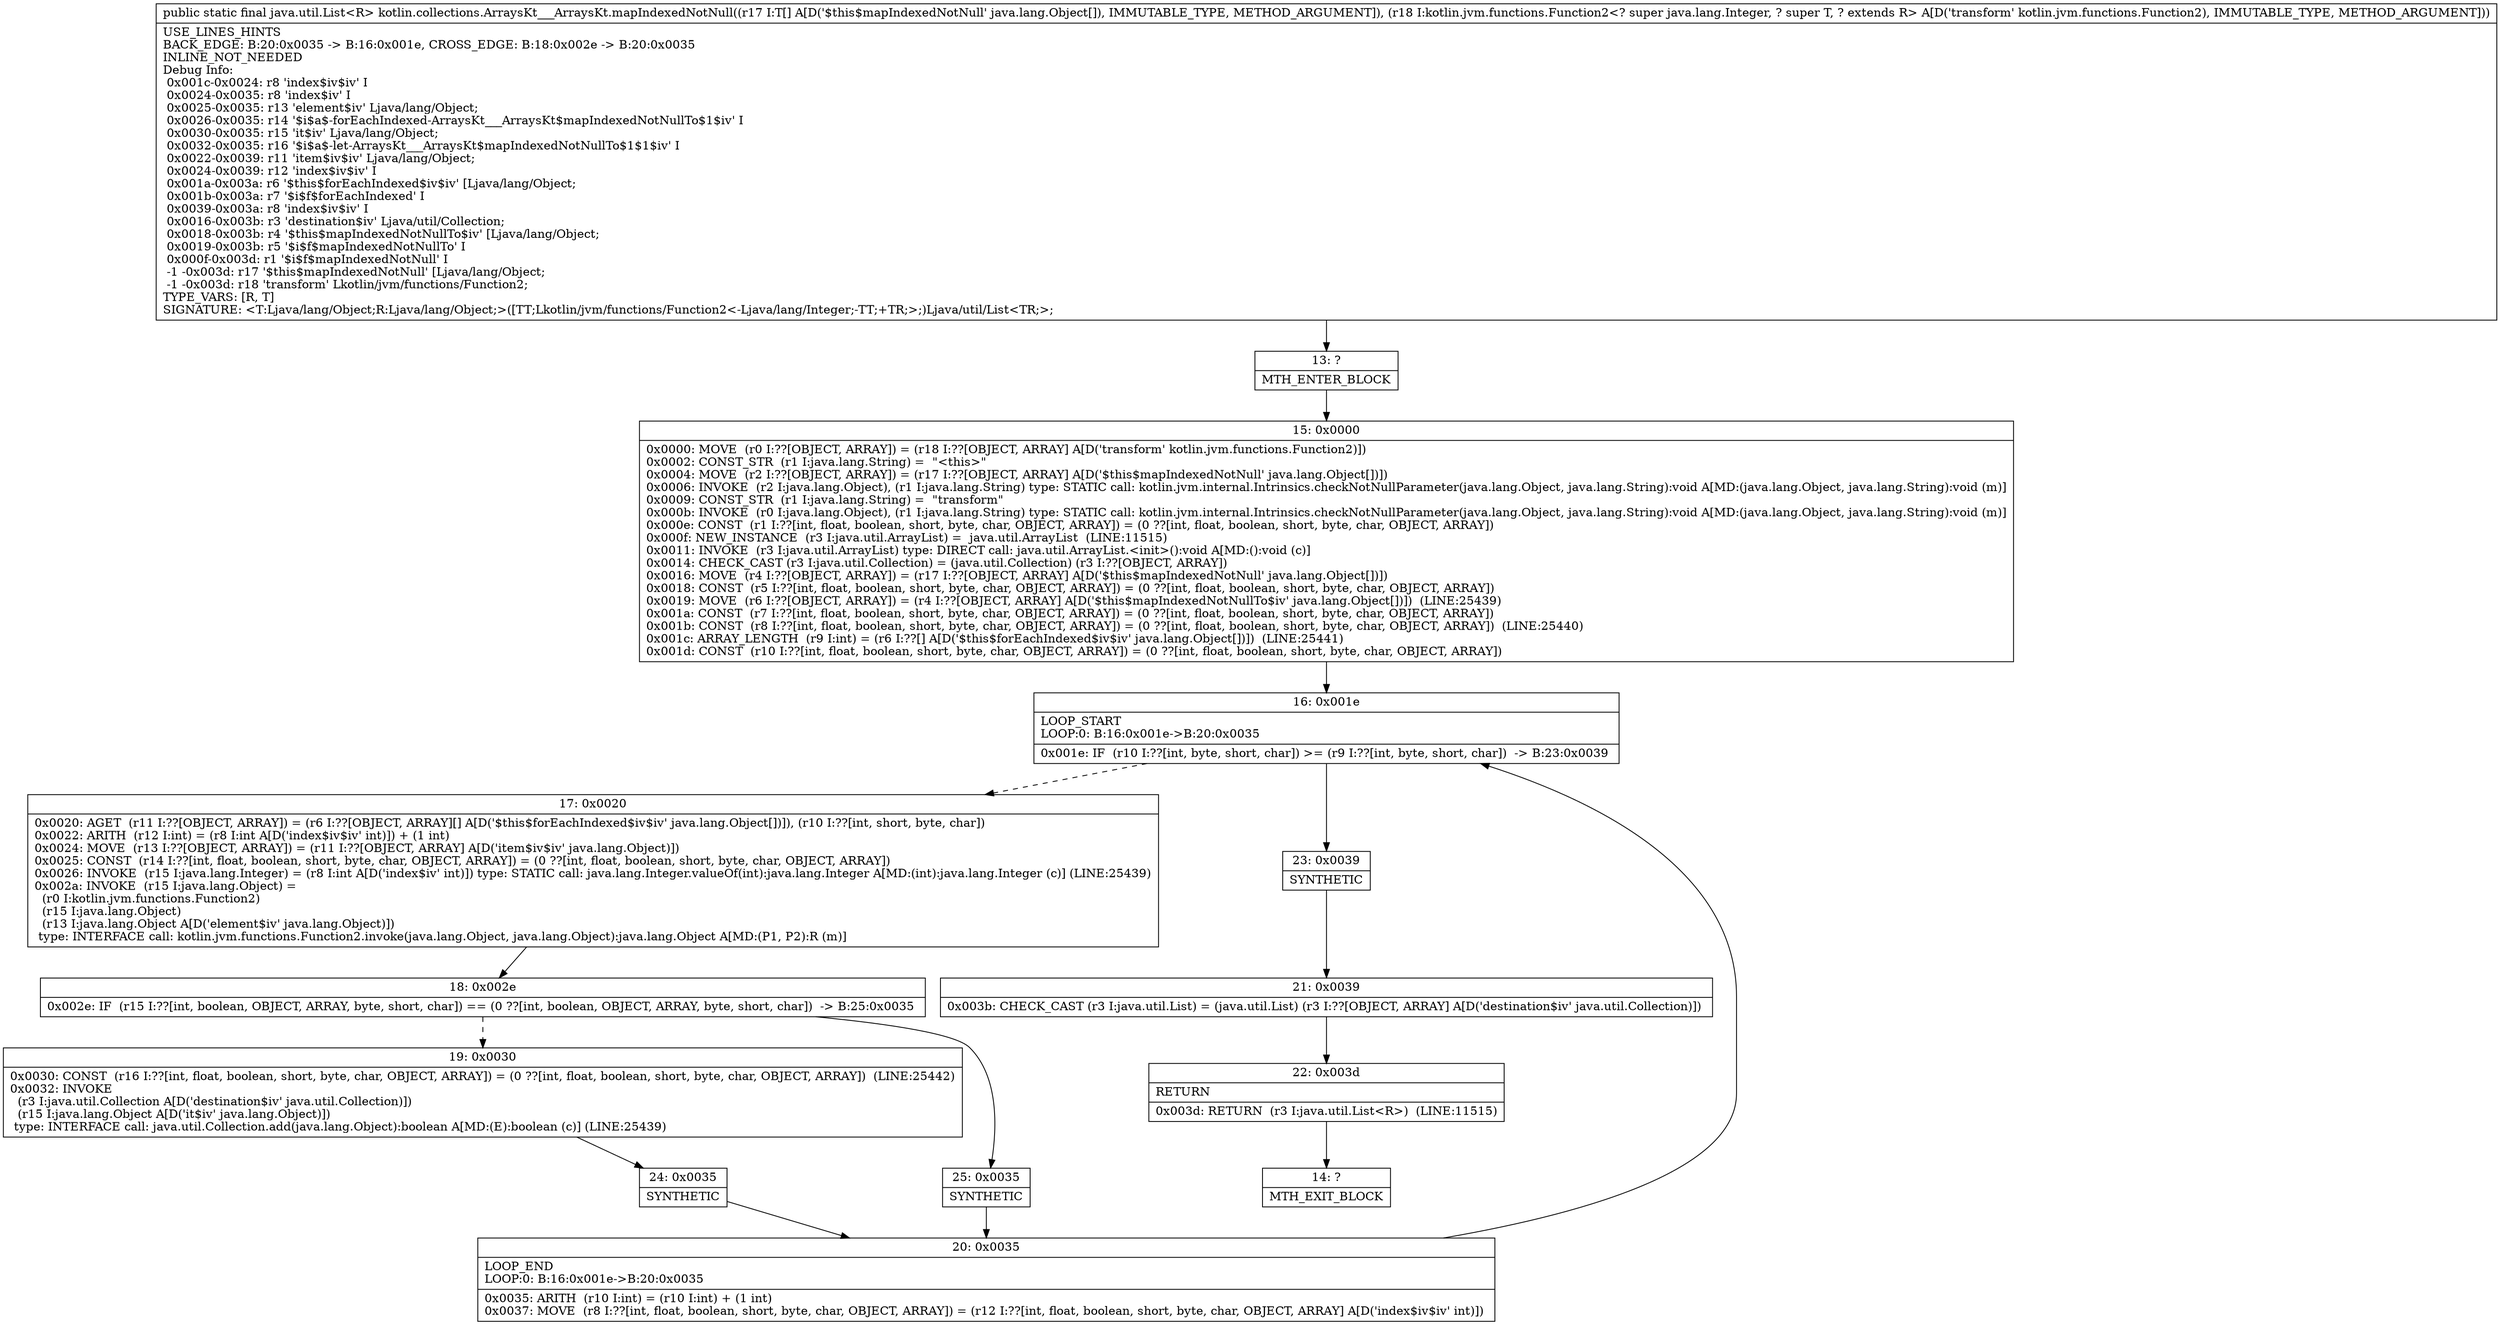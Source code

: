 digraph "CFG forkotlin.collections.ArraysKt___ArraysKt.mapIndexedNotNull([Ljava\/lang\/Object;Lkotlin\/jvm\/functions\/Function2;)Ljava\/util\/List;" {
Node_13 [shape=record,label="{13\:\ ?|MTH_ENTER_BLOCK\l}"];
Node_15 [shape=record,label="{15\:\ 0x0000|0x0000: MOVE  (r0 I:??[OBJECT, ARRAY]) = (r18 I:??[OBJECT, ARRAY] A[D('transform' kotlin.jvm.functions.Function2)]) \l0x0002: CONST_STR  (r1 I:java.lang.String) =  \"\<this\>\" \l0x0004: MOVE  (r2 I:??[OBJECT, ARRAY]) = (r17 I:??[OBJECT, ARRAY] A[D('$this$mapIndexedNotNull' java.lang.Object[])]) \l0x0006: INVOKE  (r2 I:java.lang.Object), (r1 I:java.lang.String) type: STATIC call: kotlin.jvm.internal.Intrinsics.checkNotNullParameter(java.lang.Object, java.lang.String):void A[MD:(java.lang.Object, java.lang.String):void (m)]\l0x0009: CONST_STR  (r1 I:java.lang.String) =  \"transform\" \l0x000b: INVOKE  (r0 I:java.lang.Object), (r1 I:java.lang.String) type: STATIC call: kotlin.jvm.internal.Intrinsics.checkNotNullParameter(java.lang.Object, java.lang.String):void A[MD:(java.lang.Object, java.lang.String):void (m)]\l0x000e: CONST  (r1 I:??[int, float, boolean, short, byte, char, OBJECT, ARRAY]) = (0 ??[int, float, boolean, short, byte, char, OBJECT, ARRAY]) \l0x000f: NEW_INSTANCE  (r3 I:java.util.ArrayList) =  java.util.ArrayList  (LINE:11515)\l0x0011: INVOKE  (r3 I:java.util.ArrayList) type: DIRECT call: java.util.ArrayList.\<init\>():void A[MD:():void (c)]\l0x0014: CHECK_CAST (r3 I:java.util.Collection) = (java.util.Collection) (r3 I:??[OBJECT, ARRAY]) \l0x0016: MOVE  (r4 I:??[OBJECT, ARRAY]) = (r17 I:??[OBJECT, ARRAY] A[D('$this$mapIndexedNotNull' java.lang.Object[])]) \l0x0018: CONST  (r5 I:??[int, float, boolean, short, byte, char, OBJECT, ARRAY]) = (0 ??[int, float, boolean, short, byte, char, OBJECT, ARRAY]) \l0x0019: MOVE  (r6 I:??[OBJECT, ARRAY]) = (r4 I:??[OBJECT, ARRAY] A[D('$this$mapIndexedNotNullTo$iv' java.lang.Object[])])  (LINE:25439)\l0x001a: CONST  (r7 I:??[int, float, boolean, short, byte, char, OBJECT, ARRAY]) = (0 ??[int, float, boolean, short, byte, char, OBJECT, ARRAY]) \l0x001b: CONST  (r8 I:??[int, float, boolean, short, byte, char, OBJECT, ARRAY]) = (0 ??[int, float, boolean, short, byte, char, OBJECT, ARRAY])  (LINE:25440)\l0x001c: ARRAY_LENGTH  (r9 I:int) = (r6 I:??[] A[D('$this$forEachIndexed$iv$iv' java.lang.Object[])])  (LINE:25441)\l0x001d: CONST  (r10 I:??[int, float, boolean, short, byte, char, OBJECT, ARRAY]) = (0 ??[int, float, boolean, short, byte, char, OBJECT, ARRAY]) \l}"];
Node_16 [shape=record,label="{16\:\ 0x001e|LOOP_START\lLOOP:0: B:16:0x001e\-\>B:20:0x0035\l|0x001e: IF  (r10 I:??[int, byte, short, char]) \>= (r9 I:??[int, byte, short, char])  \-\> B:23:0x0039 \l}"];
Node_17 [shape=record,label="{17\:\ 0x0020|0x0020: AGET  (r11 I:??[OBJECT, ARRAY]) = (r6 I:??[OBJECT, ARRAY][] A[D('$this$forEachIndexed$iv$iv' java.lang.Object[])]), (r10 I:??[int, short, byte, char]) \l0x0022: ARITH  (r12 I:int) = (r8 I:int A[D('index$iv$iv' int)]) + (1 int) \l0x0024: MOVE  (r13 I:??[OBJECT, ARRAY]) = (r11 I:??[OBJECT, ARRAY] A[D('item$iv$iv' java.lang.Object)]) \l0x0025: CONST  (r14 I:??[int, float, boolean, short, byte, char, OBJECT, ARRAY]) = (0 ??[int, float, boolean, short, byte, char, OBJECT, ARRAY]) \l0x0026: INVOKE  (r15 I:java.lang.Integer) = (r8 I:int A[D('index$iv' int)]) type: STATIC call: java.lang.Integer.valueOf(int):java.lang.Integer A[MD:(int):java.lang.Integer (c)] (LINE:25439)\l0x002a: INVOKE  (r15 I:java.lang.Object) = \l  (r0 I:kotlin.jvm.functions.Function2)\l  (r15 I:java.lang.Object)\l  (r13 I:java.lang.Object A[D('element$iv' java.lang.Object)])\l type: INTERFACE call: kotlin.jvm.functions.Function2.invoke(java.lang.Object, java.lang.Object):java.lang.Object A[MD:(P1, P2):R (m)]\l}"];
Node_18 [shape=record,label="{18\:\ 0x002e|0x002e: IF  (r15 I:??[int, boolean, OBJECT, ARRAY, byte, short, char]) == (0 ??[int, boolean, OBJECT, ARRAY, byte, short, char])  \-\> B:25:0x0035 \l}"];
Node_19 [shape=record,label="{19\:\ 0x0030|0x0030: CONST  (r16 I:??[int, float, boolean, short, byte, char, OBJECT, ARRAY]) = (0 ??[int, float, boolean, short, byte, char, OBJECT, ARRAY])  (LINE:25442)\l0x0032: INVOKE  \l  (r3 I:java.util.Collection A[D('destination$iv' java.util.Collection)])\l  (r15 I:java.lang.Object A[D('it$iv' java.lang.Object)])\l type: INTERFACE call: java.util.Collection.add(java.lang.Object):boolean A[MD:(E):boolean (c)] (LINE:25439)\l}"];
Node_24 [shape=record,label="{24\:\ 0x0035|SYNTHETIC\l}"];
Node_20 [shape=record,label="{20\:\ 0x0035|LOOP_END\lLOOP:0: B:16:0x001e\-\>B:20:0x0035\l|0x0035: ARITH  (r10 I:int) = (r10 I:int) + (1 int) \l0x0037: MOVE  (r8 I:??[int, float, boolean, short, byte, char, OBJECT, ARRAY]) = (r12 I:??[int, float, boolean, short, byte, char, OBJECT, ARRAY] A[D('index$iv$iv' int)]) \l}"];
Node_25 [shape=record,label="{25\:\ 0x0035|SYNTHETIC\l}"];
Node_23 [shape=record,label="{23\:\ 0x0039|SYNTHETIC\l}"];
Node_21 [shape=record,label="{21\:\ 0x0039|0x003b: CHECK_CAST (r3 I:java.util.List) = (java.util.List) (r3 I:??[OBJECT, ARRAY] A[D('destination$iv' java.util.Collection)]) \l}"];
Node_22 [shape=record,label="{22\:\ 0x003d|RETURN\l|0x003d: RETURN  (r3 I:java.util.List\<R\>)  (LINE:11515)\l}"];
Node_14 [shape=record,label="{14\:\ ?|MTH_EXIT_BLOCK\l}"];
MethodNode[shape=record,label="{public static final java.util.List\<R\> kotlin.collections.ArraysKt___ArraysKt.mapIndexedNotNull((r17 I:T[] A[D('$this$mapIndexedNotNull' java.lang.Object[]), IMMUTABLE_TYPE, METHOD_ARGUMENT]), (r18 I:kotlin.jvm.functions.Function2\<? super java.lang.Integer, ? super T, ? extends R\> A[D('transform' kotlin.jvm.functions.Function2), IMMUTABLE_TYPE, METHOD_ARGUMENT]))  | USE_LINES_HINTS\lBACK_EDGE: B:20:0x0035 \-\> B:16:0x001e, CROSS_EDGE: B:18:0x002e \-\> B:20:0x0035\lINLINE_NOT_NEEDED\lDebug Info:\l  0x001c\-0x0024: r8 'index$iv$iv' I\l  0x0024\-0x0035: r8 'index$iv' I\l  0x0025\-0x0035: r13 'element$iv' Ljava\/lang\/Object;\l  0x0026\-0x0035: r14 '$i$a$\-forEachIndexed\-ArraysKt___ArraysKt$mapIndexedNotNullTo$1$iv' I\l  0x0030\-0x0035: r15 'it$iv' Ljava\/lang\/Object;\l  0x0032\-0x0035: r16 '$i$a$\-let\-ArraysKt___ArraysKt$mapIndexedNotNullTo$1$1$iv' I\l  0x0022\-0x0039: r11 'item$iv$iv' Ljava\/lang\/Object;\l  0x0024\-0x0039: r12 'index$iv$iv' I\l  0x001a\-0x003a: r6 '$this$forEachIndexed$iv$iv' [Ljava\/lang\/Object;\l  0x001b\-0x003a: r7 '$i$f$forEachIndexed' I\l  0x0039\-0x003a: r8 'index$iv$iv' I\l  0x0016\-0x003b: r3 'destination$iv' Ljava\/util\/Collection;\l  0x0018\-0x003b: r4 '$this$mapIndexedNotNullTo$iv' [Ljava\/lang\/Object;\l  0x0019\-0x003b: r5 '$i$f$mapIndexedNotNullTo' I\l  0x000f\-0x003d: r1 '$i$f$mapIndexedNotNull' I\l  \-1 \-0x003d: r17 '$this$mapIndexedNotNull' [Ljava\/lang\/Object;\l  \-1 \-0x003d: r18 'transform' Lkotlin\/jvm\/functions\/Function2;\lTYPE_VARS: [R, T]\lSIGNATURE: \<T:Ljava\/lang\/Object;R:Ljava\/lang\/Object;\>([TT;Lkotlin\/jvm\/functions\/Function2\<\-Ljava\/lang\/Integer;\-TT;+TR;\>;)Ljava\/util\/List\<TR;\>;\l}"];
MethodNode -> Node_13;Node_13 -> Node_15;
Node_15 -> Node_16;
Node_16 -> Node_17[style=dashed];
Node_16 -> Node_23;
Node_17 -> Node_18;
Node_18 -> Node_19[style=dashed];
Node_18 -> Node_25;
Node_19 -> Node_24;
Node_24 -> Node_20;
Node_20 -> Node_16;
Node_25 -> Node_20;
Node_23 -> Node_21;
Node_21 -> Node_22;
Node_22 -> Node_14;
}

